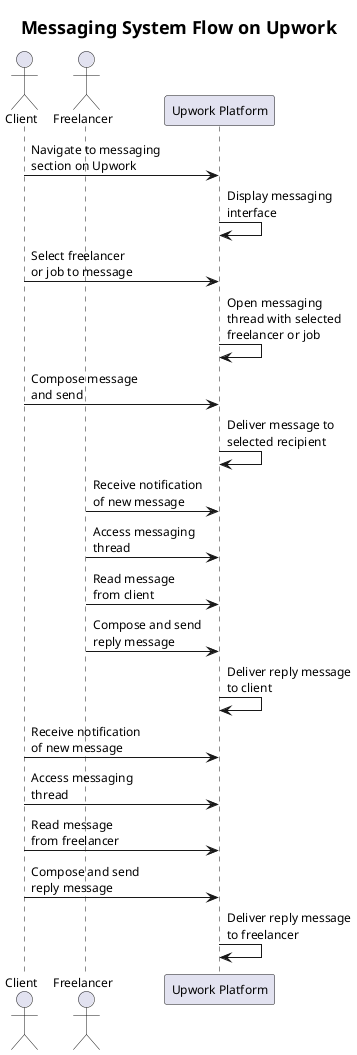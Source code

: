 @startuml
!define TOP_MARGIN 20
!define PROCESS_BOX_WIDTH 200
!define PROCESS_BOX_HEIGHT 80
!define ARROW_LENGTH 50
!define ARROW_LABEL_OFFSET 10

skinparam defaultFontName Arial
skinparam titleFontSize 18
skinparam actorFontSize 14
skinparam defaultFontSize 12
skinparam shadowing false

title Messaging System Flow on Upwork

actor Client as C
actor Freelancer as F
participant "Upwork Platform" as UP

C -> UP: Navigate to messaging\nsection on Upwork
UP -> UP: Display messaging\ninterface
C -> UP: Select freelancer\nor job to message
UP -> UP: Open messaging\nthread with selected\nfreelancer or job
C -> UP: Compose message\nand send
UP -> UP: Deliver message to\nselected recipient
F -> UP: Receive notification\nof new message
F -> UP: Access messaging\nthread
F -> UP: Read message\nfrom client
F -> UP: Compose and send\nreply message
UP -> UP: Deliver reply message\nto client
C -> UP: Receive notification\nof new message
C -> UP: Access messaging\nthread
C -> UP: Read message\nfrom freelancer
C -> UP: Compose and send\nreply message
UP -> UP: Deliver reply message\nto freelancer
@enduml
